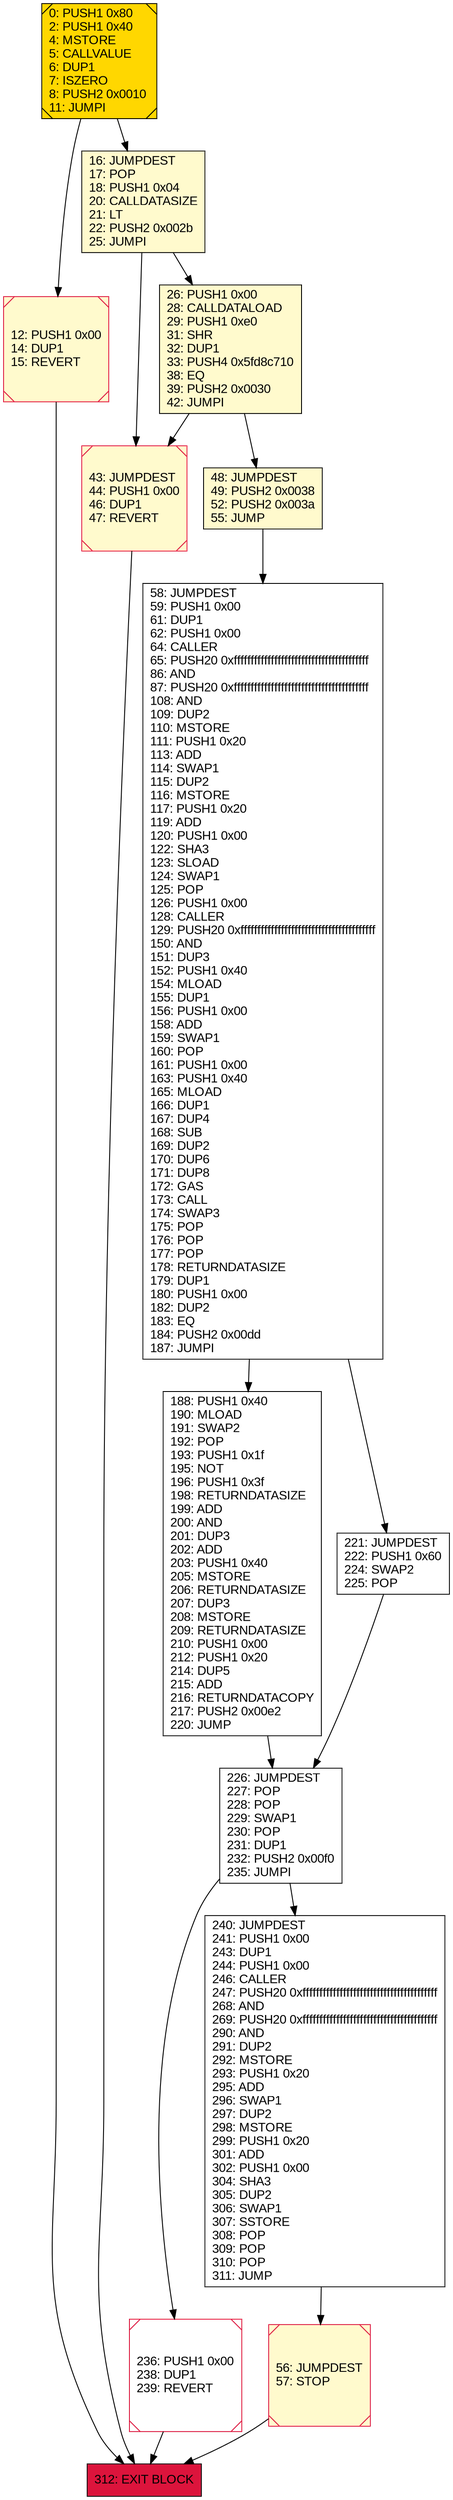 digraph G {
bgcolor=transparent rankdir=UD;
node [shape=box style=filled color=black fillcolor=white fontname=arial fontcolor=black];
48 [label="48: JUMPDEST\l49: PUSH2 0x0038\l52: PUSH2 0x003a\l55: JUMP\l" fillcolor=lemonchiffon ];
56 [label="56: JUMPDEST\l57: STOP\l" fillcolor=lemonchiffon shape=Msquare color=crimson ];
12 [label="12: PUSH1 0x00\l14: DUP1\l15: REVERT\l" fillcolor=lemonchiffon shape=Msquare color=crimson ];
236 [label="236: PUSH1 0x00\l238: DUP1\l239: REVERT\l" shape=Msquare color=crimson ];
43 [label="43: JUMPDEST\l44: PUSH1 0x00\l46: DUP1\l47: REVERT\l" fillcolor=lemonchiffon shape=Msquare color=crimson ];
240 [label="240: JUMPDEST\l241: PUSH1 0x00\l243: DUP1\l244: PUSH1 0x00\l246: CALLER\l247: PUSH20 0xffffffffffffffffffffffffffffffffffffffff\l268: AND\l269: PUSH20 0xffffffffffffffffffffffffffffffffffffffff\l290: AND\l291: DUP2\l292: MSTORE\l293: PUSH1 0x20\l295: ADD\l296: SWAP1\l297: DUP2\l298: MSTORE\l299: PUSH1 0x20\l301: ADD\l302: PUSH1 0x00\l304: SHA3\l305: DUP2\l306: SWAP1\l307: SSTORE\l308: POP\l309: POP\l310: POP\l311: JUMP\l" ];
188 [label="188: PUSH1 0x40\l190: MLOAD\l191: SWAP2\l192: POP\l193: PUSH1 0x1f\l195: NOT\l196: PUSH1 0x3f\l198: RETURNDATASIZE\l199: ADD\l200: AND\l201: DUP3\l202: ADD\l203: PUSH1 0x40\l205: MSTORE\l206: RETURNDATASIZE\l207: DUP3\l208: MSTORE\l209: RETURNDATASIZE\l210: PUSH1 0x00\l212: PUSH1 0x20\l214: DUP5\l215: ADD\l216: RETURNDATACOPY\l217: PUSH2 0x00e2\l220: JUMP\l" ];
26 [label="26: PUSH1 0x00\l28: CALLDATALOAD\l29: PUSH1 0xe0\l31: SHR\l32: DUP1\l33: PUSH4 0x5fd8c710\l38: EQ\l39: PUSH2 0x0030\l42: JUMPI\l" fillcolor=lemonchiffon ];
58 [label="58: JUMPDEST\l59: PUSH1 0x00\l61: DUP1\l62: PUSH1 0x00\l64: CALLER\l65: PUSH20 0xffffffffffffffffffffffffffffffffffffffff\l86: AND\l87: PUSH20 0xffffffffffffffffffffffffffffffffffffffff\l108: AND\l109: DUP2\l110: MSTORE\l111: PUSH1 0x20\l113: ADD\l114: SWAP1\l115: DUP2\l116: MSTORE\l117: PUSH1 0x20\l119: ADD\l120: PUSH1 0x00\l122: SHA3\l123: SLOAD\l124: SWAP1\l125: POP\l126: PUSH1 0x00\l128: CALLER\l129: PUSH20 0xffffffffffffffffffffffffffffffffffffffff\l150: AND\l151: DUP3\l152: PUSH1 0x40\l154: MLOAD\l155: DUP1\l156: PUSH1 0x00\l158: ADD\l159: SWAP1\l160: POP\l161: PUSH1 0x00\l163: PUSH1 0x40\l165: MLOAD\l166: DUP1\l167: DUP4\l168: SUB\l169: DUP2\l170: DUP6\l171: DUP8\l172: GAS\l173: CALL\l174: SWAP3\l175: POP\l176: POP\l177: POP\l178: RETURNDATASIZE\l179: DUP1\l180: PUSH1 0x00\l182: DUP2\l183: EQ\l184: PUSH2 0x00dd\l187: JUMPI\l" ];
312 [label="312: EXIT BLOCK\l" fillcolor=crimson ];
0 [label="0: PUSH1 0x80\l2: PUSH1 0x40\l4: MSTORE\l5: CALLVALUE\l6: DUP1\l7: ISZERO\l8: PUSH2 0x0010\l11: JUMPI\l" fillcolor=lemonchiffon shape=Msquare fillcolor=gold ];
16 [label="16: JUMPDEST\l17: POP\l18: PUSH1 0x04\l20: CALLDATASIZE\l21: LT\l22: PUSH2 0x002b\l25: JUMPI\l" fillcolor=lemonchiffon ];
226 [label="226: JUMPDEST\l227: POP\l228: POP\l229: SWAP1\l230: POP\l231: DUP1\l232: PUSH2 0x00f0\l235: JUMPI\l" ];
221 [label="221: JUMPDEST\l222: PUSH1 0x60\l224: SWAP2\l225: POP\l" ];
0 -> 16;
58 -> 188;
221 -> 226;
58 -> 221;
226 -> 240;
16 -> 26;
188 -> 226;
0 -> 12;
16 -> 43;
56 -> 312;
12 -> 312;
236 -> 312;
43 -> 312;
226 -> 236;
26 -> 43;
26 -> 48;
48 -> 58;
240 -> 56;
}
